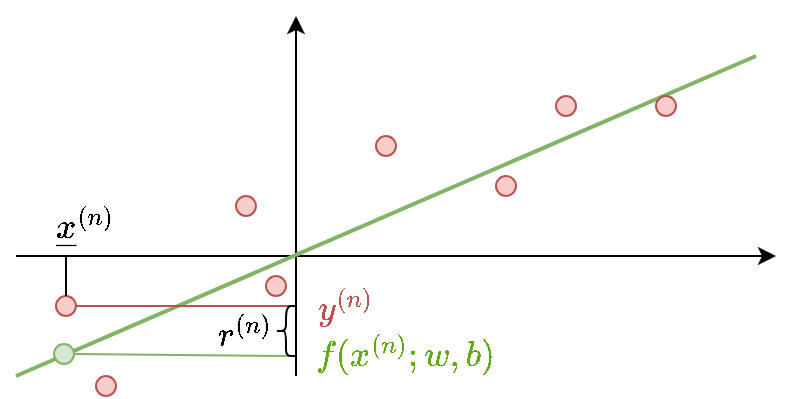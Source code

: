 <mxfile version="13.6.6" type="device"><diagram id="RUugn6GRR9RG3htHJ4do" name="Page-1"><mxGraphModel dx="634" dy="357" grid="1" gridSize="10" guides="1" tooltips="1" connect="1" arrows="1" fold="1" page="1" pageScale="1" pageWidth="850" pageHeight="1100" math="1" shadow="0"><root><mxCell id="0"/><mxCell id="1" parent="0"/><mxCell id="V8J-LEWpM2v2GN4-QPZM-1" value="" style="endArrow=classic;html=1;" edge="1" parent="1"><mxGeometry width="50" height="50" relative="1" as="geometry"><mxPoint x="260" y="400" as="sourcePoint"/><mxPoint x="640" y="400" as="targetPoint"/></mxGeometry></mxCell><mxCell id="V8J-LEWpM2v2GN4-QPZM-2" value="" style="endArrow=classic;html=1;" edge="1" parent="1"><mxGeometry width="50" height="50" relative="1" as="geometry"><mxPoint x="400" y="460" as="sourcePoint"/><mxPoint x="400" y="280" as="targetPoint"/></mxGeometry></mxCell><mxCell id="V8J-LEWpM2v2GN4-QPZM-5" value="" style="ellipse;whiteSpace=wrap;html=1;fillColor=#f8cecc;strokeColor=#b85450;" vertex="1" parent="1"><mxGeometry x="385" y="410" width="10" height="10" as="geometry"/></mxCell><mxCell id="V8J-LEWpM2v2GN4-QPZM-10" value="" style="ellipse;whiteSpace=wrap;html=1;fillColor=#f8cecc;strokeColor=#b85450;" vertex="1" parent="1"><mxGeometry x="370" y="370" width="10" height="10" as="geometry"/></mxCell><mxCell id="V8J-LEWpM2v2GN4-QPZM-13" value="" style="ellipse;whiteSpace=wrap;html=1;fillColor=#f8cecc;strokeColor=#b85450;" vertex="1" parent="1"><mxGeometry x="280" y="420" width="10" height="10" as="geometry"/></mxCell><mxCell id="V8J-LEWpM2v2GN4-QPZM-14" value="" style="ellipse;whiteSpace=wrap;html=1;fillColor=#f8cecc;strokeColor=#b85450;" vertex="1" parent="1"><mxGeometry x="300" y="460" width="10" height="10" as="geometry"/></mxCell><mxCell id="V8J-LEWpM2v2GN4-QPZM-16" value="" style="endArrow=none;html=1;fillColor=#d5e8d4;strokeColor=#82b366;strokeWidth=2;" edge="1" parent="1"><mxGeometry width="50" height="50" relative="1" as="geometry"><mxPoint x="260" y="460" as="sourcePoint"/><mxPoint x="630" y="300" as="targetPoint"/></mxGeometry></mxCell><mxCell id="V8J-LEWpM2v2GN4-QPZM-18" value="" style="ellipse;whiteSpace=wrap;html=1;fillColor=#f8cecc;strokeColor=#b85450;" vertex="1" parent="1"><mxGeometry x="440" y="340" width="10" height="10" as="geometry"/></mxCell><mxCell id="V8J-LEWpM2v2GN4-QPZM-19" value="" style="ellipse;whiteSpace=wrap;html=1;fillColor=#f8cecc;strokeColor=#b85450;" vertex="1" parent="1"><mxGeometry x="500" y="360" width="10" height="10" as="geometry"/></mxCell><mxCell id="V8J-LEWpM2v2GN4-QPZM-20" value="" style="ellipse;whiteSpace=wrap;html=1;fillColor=#f8cecc;strokeColor=#b85450;" vertex="1" parent="1"><mxGeometry x="530" y="320" width="10" height="10" as="geometry"/></mxCell><mxCell id="V8J-LEWpM2v2GN4-QPZM-21" value="" style="ellipse;whiteSpace=wrap;html=1;fillColor=#f8cecc;strokeColor=#b85450;" vertex="1" parent="1"><mxGeometry x="580" y="320" width="10" height="10" as="geometry"/></mxCell><mxCell id="V8J-LEWpM2v2GN4-QPZM-22" value="&lt;span style=&quot;font-size: 15px&quot;&gt;\(\underline x^{(n)}\)&lt;/span&gt;" style="text;html=1;strokeColor=none;fillColor=none;align=center;verticalAlign=middle;whiteSpace=wrap;rounded=0;" vertex="1" parent="1"><mxGeometry x="277" y="375" width="35" height="20" as="geometry"/></mxCell><mxCell id="V8J-LEWpM2v2GN4-QPZM-23" value="" style="ellipse;whiteSpace=wrap;html=1;fillColor=#d5e8d4;strokeColor=#82B366;" vertex="1" parent="1"><mxGeometry x="279" y="444" width="10" height="10" as="geometry"/></mxCell><mxCell id="V8J-LEWpM2v2GN4-QPZM-26" value="" style="endArrow=none;html=1;strokeWidth=1;exitX=1;exitY=0.5;exitDx=0;exitDy=0;fillColor=#f8cecc;strokeColor=#b85450;" edge="1" parent="1" source="V8J-LEWpM2v2GN4-QPZM-13"><mxGeometry width="50" height="50" relative="1" as="geometry"><mxPoint x="390" y="520" as="sourcePoint"/><mxPoint x="400" y="425" as="targetPoint"/></mxGeometry></mxCell><mxCell id="V8J-LEWpM2v2GN4-QPZM-27" value="" style="endArrow=none;html=1;strokeWidth=1;entryX=0.5;entryY=0;entryDx=0;entryDy=0;" edge="1" parent="1" target="V8J-LEWpM2v2GN4-QPZM-13"><mxGeometry width="50" height="50" relative="1" as="geometry"><mxPoint x="285" y="400" as="sourcePoint"/><mxPoint x="350" y="300" as="targetPoint"/></mxGeometry></mxCell><mxCell id="V8J-LEWpM2v2GN4-QPZM-28" value="&lt;font style=&quot;font-size: 15px&quot; color=&quot;#b85450&quot;&gt;\(y^{(n)}\)&lt;/font&gt;" style="text;html=1;strokeColor=none;fillColor=none;align=center;verticalAlign=middle;whiteSpace=wrap;rounded=0;" vertex="1" parent="1"><mxGeometry x="405" y="415" width="40" height="20" as="geometry"/></mxCell><mxCell id="V8J-LEWpM2v2GN4-QPZM-29" value="" style="endArrow=none;html=1;strokeWidth=1;fillColor=#d5e8d4;strokeColor=#82b366;exitX=1;exitY=0.5;exitDx=0;exitDy=0;entryX=0.75;entryY=1;entryDx=0;entryDy=0;" edge="1" parent="1" source="V8J-LEWpM2v2GN4-QPZM-23" target="V8J-LEWpM2v2GN4-QPZM-32"><mxGeometry width="50" height="50" relative="1" as="geometry"><mxPoint x="340" y="480" as="sourcePoint"/><mxPoint x="400" y="451" as="targetPoint"/></mxGeometry></mxCell><mxCell id="V8J-LEWpM2v2GN4-QPZM-30" value="&lt;font style=&quot;font-size: 15px&quot; color=&quot;#60a917&quot;&gt;\(f(x^{(n)}; w, b)\)&lt;/font&gt;" style="text;html=1;strokeColor=none;fillColor=none;align=center;verticalAlign=middle;whiteSpace=wrap;rounded=0;" vertex="1" parent="1"><mxGeometry x="410" y="439" width="90" height="20" as="geometry"/></mxCell><mxCell id="V8J-LEWpM2v2GN4-QPZM-32" value="" style="shape=curlyBracket;whiteSpace=wrap;html=1;rounded=1;" vertex="1" parent="1"><mxGeometry x="390" y="425" width="10" height="25" as="geometry"/></mxCell><mxCell id="V8J-LEWpM2v2GN4-QPZM-33" value="&lt;font style=&quot;font-size: 15px&quot;&gt;\(r^{(n)}\)&lt;/font&gt;" style="text;html=1;strokeColor=none;fillColor=none;align=center;verticalAlign=middle;whiteSpace=wrap;rounded=0;" vertex="1" parent="1"><mxGeometry x="355" y="427.5" width="40" height="20" as="geometry"/></mxCell></root></mxGraphModel></diagram></mxfile>